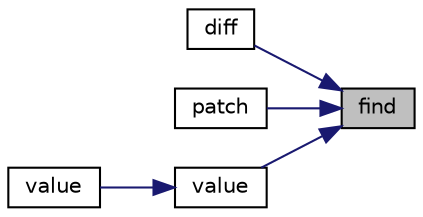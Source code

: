 digraph "find"
{
 // LATEX_PDF_SIZE
  edge [fontname="Helvetica",fontsize="10",labelfontname="Helvetica",labelfontsize="10"];
  node [fontname="Helvetica",fontsize="10",shape=record];
  rankdir="RL";
  Node1 [label="find",height=0.2,width=0.4,color="black", fillcolor="grey75", style="filled", fontcolor="black",tooltip="find an element in a JSON object"];
  Node1 -> Node2 [dir="back",color="midnightblue",fontsize="10",style="solid",fontname="Helvetica"];
  Node2 [label="diff",height=0.2,width=0.4,color="black", fillcolor="white", style="filled",URL="$classnlohmann_1_1basic__json.html#a2fb1e92221746ff32c5f5c8ff1e7a7f7",tooltip="creates a diff as a JSON patch"];
  Node1 -> Node3 [dir="back",color="midnightblue",fontsize="10",style="solid",fontname="Helvetica"];
  Node3 [label="patch",height=0.2,width=0.4,color="black", fillcolor="white", style="filled",URL="$classnlohmann_1_1basic__json.html#a614dd03ce3e99e79c52bedcf55945645",tooltip="applies a JSON patch"];
  Node1 -> Node4 [dir="back",color="midnightblue",fontsize="10",style="solid",fontname="Helvetica"];
  Node4 [label="value",height=0.2,width=0.4,color="black", fillcolor="white", style="filled",URL="$classnlohmann_1_1basic__json.html#a13f9440aff453090f573a39f4713668f",tooltip="access specified object element with default value"];
  Node4 -> Node5 [dir="back",color="midnightblue",fontsize="10",style="solid",fontname="Helvetica"];
  Node5 [label="value",height=0.2,width=0.4,color="black", fillcolor="white", style="filled",URL="$classnlohmann_1_1basic__json.html#a47ae67764aed69ccdbf53dac54249070",tooltip="overload for a default value of type const char*"];
}

